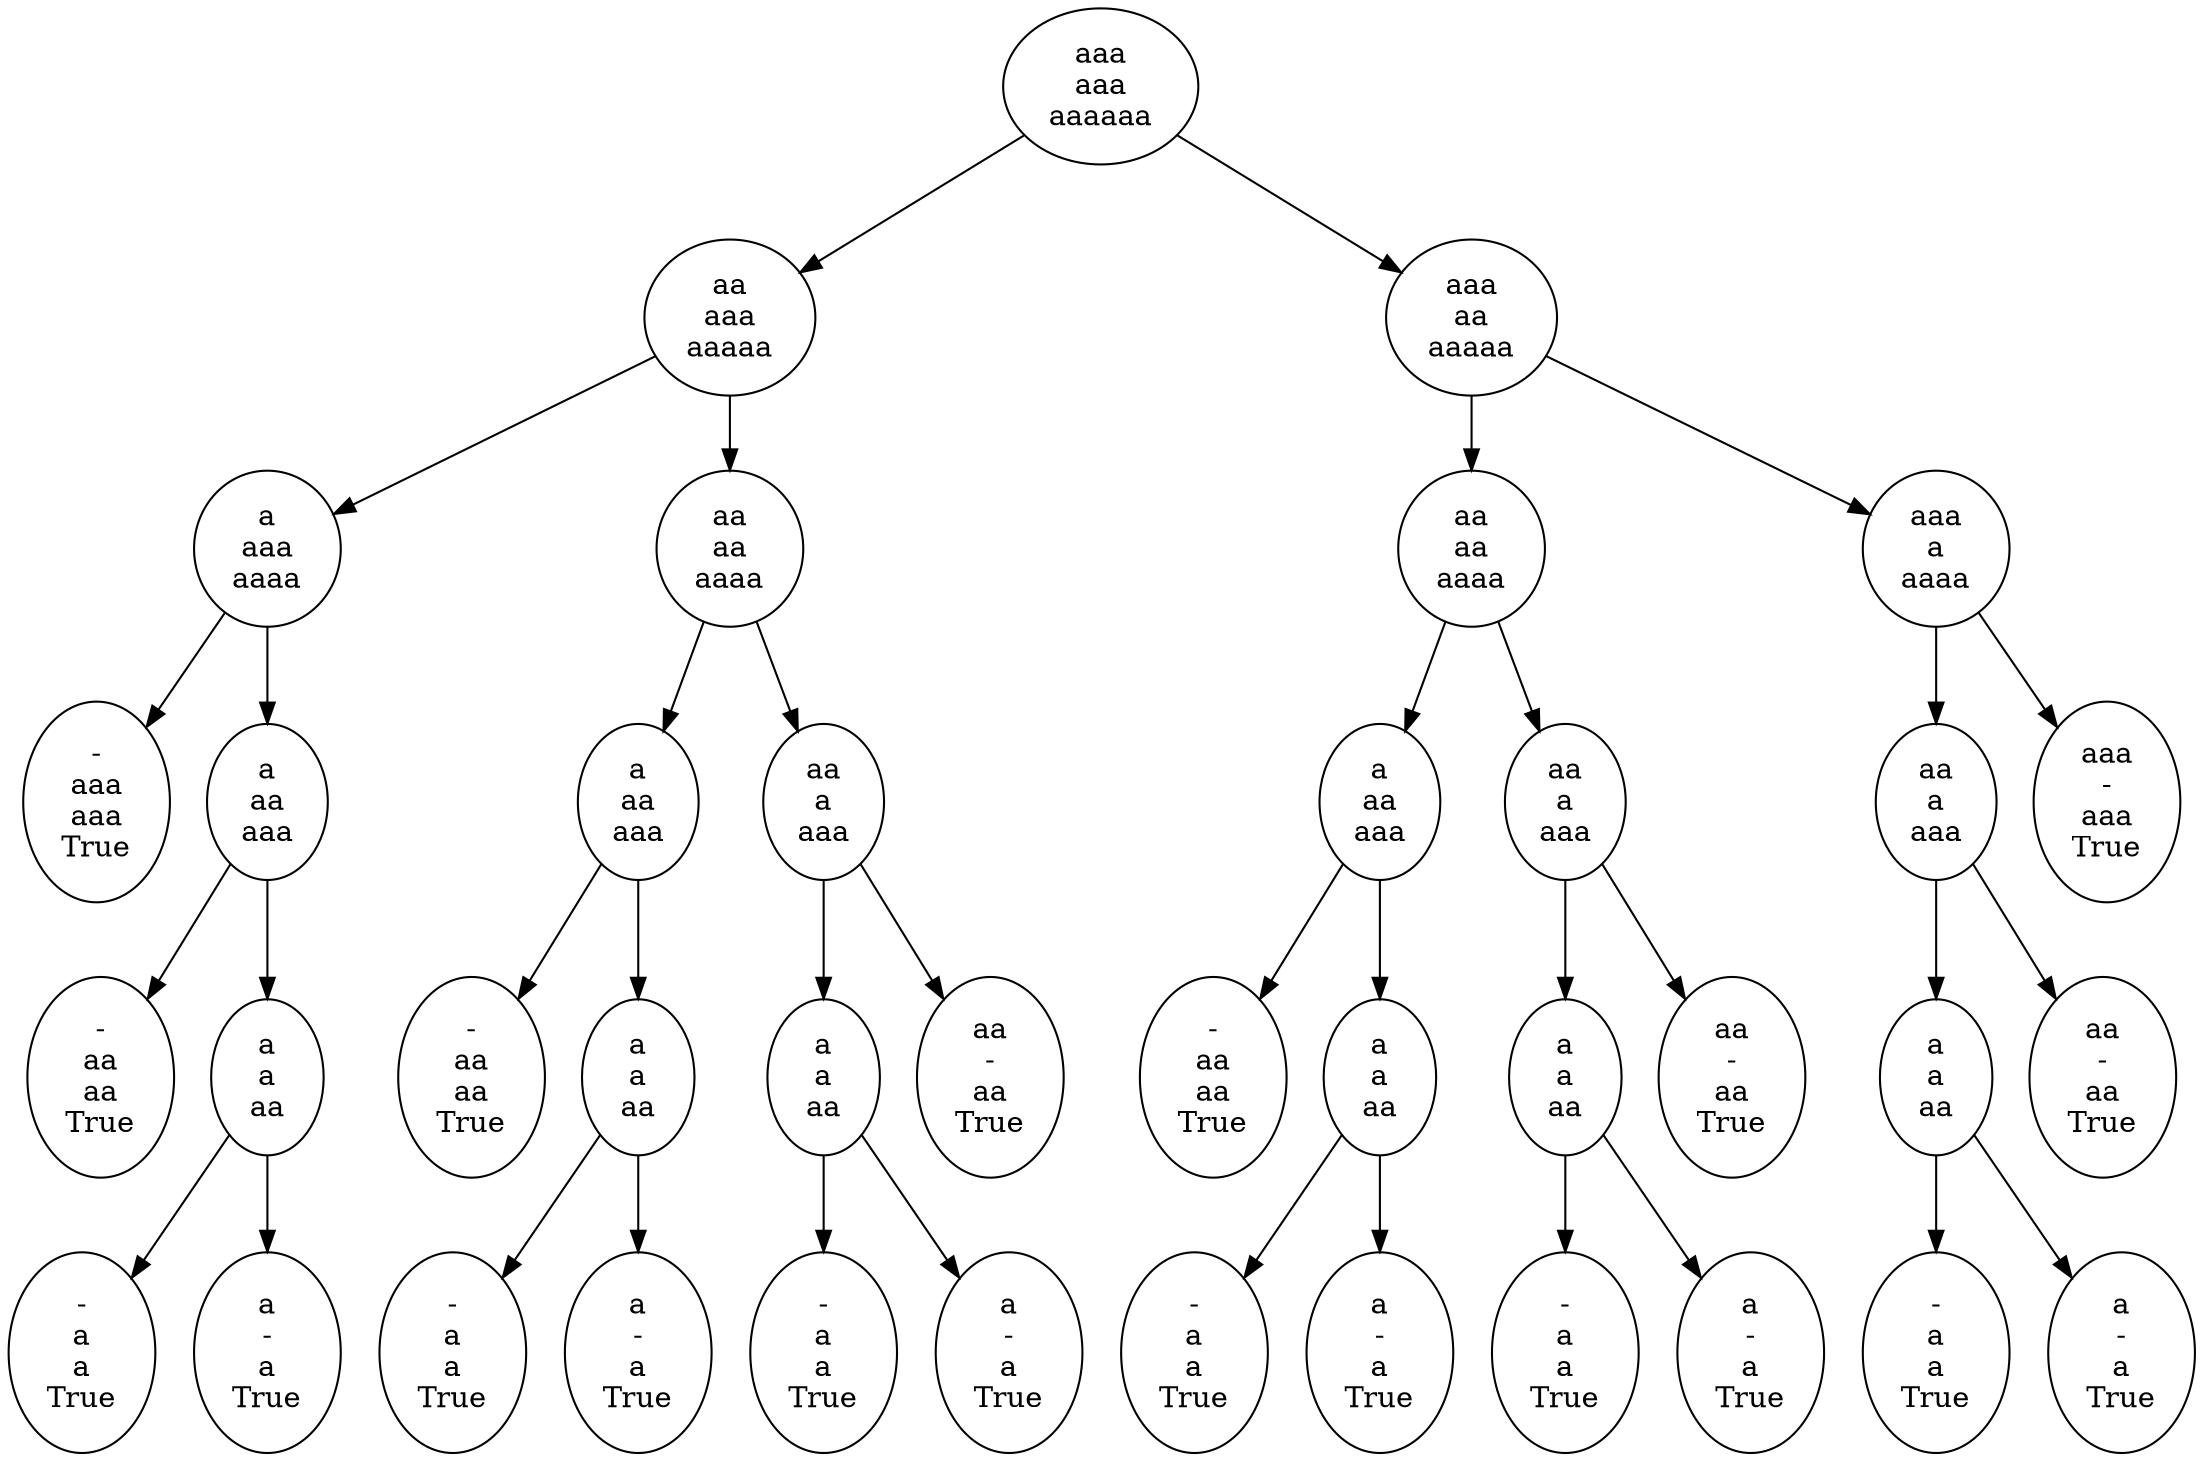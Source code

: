 digraph G {


n894a2781e978478699af2875308ec4ad [label="aaa\naaa\naaaaaa"];
n894a2781e978478699af2875308ec4ad -> n863e03f8030547bf9f4e7a4815c4e027;
n894a2781e978478699af2875308ec4ad -> n4c492e6eb94741d2b11567b1b4c729fa;
n863e03f8030547bf9f4e7a4815c4e027 [label="aa\naaa\naaaaa"];
n863e03f8030547bf9f4e7a4815c4e027 -> n8f044087a7324ef69d5cf2ae120c0902;
n863e03f8030547bf9f4e7a4815c4e027 -> n5510c6a96018480ba0fc2315d34a69e6;
n8f044087a7324ef69d5cf2ae120c0902 [label="a\naaa\naaaa"];
n8f044087a7324ef69d5cf2ae120c0902 -> n6f3153ef68384ebbbe5860a48c774d55;
n8f044087a7324ef69d5cf2ae120c0902 -> n4d068ce52cf248adb3b537805a233dda;
n6f3153ef68384ebbbe5860a48c774d55 [label="-\naaa\naaa\nTrue"];
n4d068ce52cf248adb3b537805a233dda [label="a\naa\naaa"];
n4d068ce52cf248adb3b537805a233dda -> nb85aee31625f4998b596d9b6ea3b77fd;
n4d068ce52cf248adb3b537805a233dda -> nec2837ce384246ffb06e3d4090adfb37;
nb85aee31625f4998b596d9b6ea3b77fd [label="-\naa\naa\nTrue"];
nec2837ce384246ffb06e3d4090adfb37 [label="a\na\naa"];
nec2837ce384246ffb06e3d4090adfb37 -> n9c395901af2d4e67a7e5a370f759bce6;
nec2837ce384246ffb06e3d4090adfb37 -> nff84b0c784744901afb3ac8a5aef3c23;
n9c395901af2d4e67a7e5a370f759bce6 [label="-\na\na\nTrue"];
nff84b0c784744901afb3ac8a5aef3c23 [label="a\n-\na\nTrue"];
n5510c6a96018480ba0fc2315d34a69e6 [label="aa\naa\naaaa"];
n5510c6a96018480ba0fc2315d34a69e6 -> n5eaaabd1caef4c3f8f6607a8bb254906;
n5510c6a96018480ba0fc2315d34a69e6 -> n6041081af67d4f57968572aa2051d1bc;
n5eaaabd1caef4c3f8f6607a8bb254906 [label="a\naa\naaa"];
n5eaaabd1caef4c3f8f6607a8bb254906 -> n6dd23a9ed026429fb57cbf94e6283364;
n5eaaabd1caef4c3f8f6607a8bb254906 -> n3042bda75e7c4d8f8a9ccc464f0ba724;
n6dd23a9ed026429fb57cbf94e6283364 [label="-\naa\naa\nTrue"];
n3042bda75e7c4d8f8a9ccc464f0ba724 [label="a\na\naa"];
n3042bda75e7c4d8f8a9ccc464f0ba724 -> n5e702eeee87042deb3157b6663b1f07a;
n3042bda75e7c4d8f8a9ccc464f0ba724 -> n37928d6516f942008c5e89b5c37098ee;
n5e702eeee87042deb3157b6663b1f07a [label="-\na\na\nTrue"];
n37928d6516f942008c5e89b5c37098ee [label="a\n-\na\nTrue"];
n6041081af67d4f57968572aa2051d1bc [label="aa\na\naaa"];
n6041081af67d4f57968572aa2051d1bc -> nbb96e07d3c89450cb92ad725f6fc4845;
n6041081af67d4f57968572aa2051d1bc -> n0dbe764d7e4a429298f2d3583e8c84b1;
nbb96e07d3c89450cb92ad725f6fc4845 [label="a\na\naa"];
nbb96e07d3c89450cb92ad725f6fc4845 -> nbe5a7be2ec824370a293e7aa8f3a5467;
nbb96e07d3c89450cb92ad725f6fc4845 -> ndc15a7d84b734bb793055e4712a82d5c;
nbe5a7be2ec824370a293e7aa8f3a5467 [label="-\na\na\nTrue"];
ndc15a7d84b734bb793055e4712a82d5c [label="a\n-\na\nTrue"];
n0dbe764d7e4a429298f2d3583e8c84b1 [label="aa\n-\naa\nTrue"];
n4c492e6eb94741d2b11567b1b4c729fa [label="aaa\naa\naaaaa"];
n4c492e6eb94741d2b11567b1b4c729fa -> n0e78dd2900a34a7297cc0ea2bb27e30c;
n4c492e6eb94741d2b11567b1b4c729fa -> nc18fe2c53e9e4209a9af9c0678465b1f;
n0e78dd2900a34a7297cc0ea2bb27e30c [label="aa\naa\naaaa"];
n0e78dd2900a34a7297cc0ea2bb27e30c -> n1b98c16a65994faaa980d9c530383c77;
n0e78dd2900a34a7297cc0ea2bb27e30c -> n33dbe313802045f8895d0e904d588881;
n1b98c16a65994faaa980d9c530383c77 [label="a\naa\naaa"];
n1b98c16a65994faaa980d9c530383c77 -> n5e7c6dff46ff49f7903eb543c02fa22b;
n1b98c16a65994faaa980d9c530383c77 -> n33391a1fab3849cf9823ccc7396aa7d4;
n5e7c6dff46ff49f7903eb543c02fa22b [label="-\naa\naa\nTrue"];
n33391a1fab3849cf9823ccc7396aa7d4 [label="a\na\naa"];
n33391a1fab3849cf9823ccc7396aa7d4 -> n13b4732016804c3986853f6d2fe4a28b;
n33391a1fab3849cf9823ccc7396aa7d4 -> n767be985e5a5469da7cfeea0272705b3;
n13b4732016804c3986853f6d2fe4a28b [label="-\na\na\nTrue"];
n767be985e5a5469da7cfeea0272705b3 [label="a\n-\na\nTrue"];
n33dbe313802045f8895d0e904d588881 [label="aa\na\naaa"];
n33dbe313802045f8895d0e904d588881 -> nf59143762fc643f0bd58507b5097b837;
n33dbe313802045f8895d0e904d588881 -> n30d968450bf147b68a8d7df49177722c;
nf59143762fc643f0bd58507b5097b837 [label="a\na\naa"];
nf59143762fc643f0bd58507b5097b837 -> ncd2168bdc52c459d821427219fb885d1;
nf59143762fc643f0bd58507b5097b837 -> nc6011f3f746f425ab01fd89e1f17cbb4;
ncd2168bdc52c459d821427219fb885d1 [label="-\na\na\nTrue"];
nc6011f3f746f425ab01fd89e1f17cbb4 [label="a\n-\na\nTrue"];
n30d968450bf147b68a8d7df49177722c [label="aa\n-\naa\nTrue"];
nc18fe2c53e9e4209a9af9c0678465b1f [label="aaa\na\naaaa"];
nc18fe2c53e9e4209a9af9c0678465b1f -> n38a7aa8aab21444d8b9d50ca71871b7e;
nc18fe2c53e9e4209a9af9c0678465b1f -> n1ec1cf69ce3c4798b305338648a6e46b;
n38a7aa8aab21444d8b9d50ca71871b7e [label="aa\na\naaa"];
n38a7aa8aab21444d8b9d50ca71871b7e -> nad5433a86522484e85d560ac7d202b3d;
n38a7aa8aab21444d8b9d50ca71871b7e -> n6bfb83c32f9e46a19e9408fc087e74ae;
nad5433a86522484e85d560ac7d202b3d [label="a\na\naa"];
nad5433a86522484e85d560ac7d202b3d -> n292f0206736a40ac8f6045ac0d8a0a07;
nad5433a86522484e85d560ac7d202b3d -> n07c65e03d3bd473f97579a2c63f922c7;
n292f0206736a40ac8f6045ac0d8a0a07 [label="-\na\na\nTrue"];
n07c65e03d3bd473f97579a2c63f922c7 [label="a\n-\na\nTrue"];
n6bfb83c32f9e46a19e9408fc087e74ae [label="aa\n-\naa\nTrue"];
n1ec1cf69ce3c4798b305338648a6e46b [label="aaa\n-\naaa\nTrue"];



}
